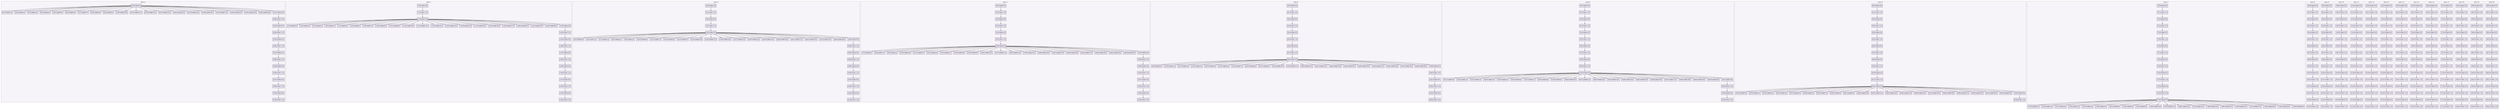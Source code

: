 digraph{node[shape=record style=filled colorscheme=purd9 fillcolor=2];subgraph cluster0{style=dashed;colorscheme=purd9;bgcolor=1;edge[arrowhead=empty];label=proc_0;0[label="0:0 0 misc 0 0"];1[label="0:1 0 send 1 0"];2[label="0:2 0 send 2 0"];3[label="0:3 0 send 3 0"];4[label="0:4 0 send 4 0"];5[label="0:5 0 send 5 0"];6[label="0:6 0 send 6 0"];7[label="0:7 0 send 7 0"];8[label="0:8 0 send 8 0"];9[label="0:9 0 send 9 0"];10[label="0:10 0 send 10 0"];11[label="0:11 0 send 11 0"];12[label="0:12 0 send 12 0"];13[label="0:13 0 send 13 0"];14[label="0:14 0 send 14 0"];15[label="0:15 0 send 15 0"];16[label="0:16 0 send 16 0"];17[label="0:17 0 send 17 0"];18[label="0:18 0 send 18 0"];19[label="0:19 0 send 19 0"];20[label="0:20 0 send 20 0"];21[label="0:21 0 misc 0 0"];22[label="0:22 0 recv -1 0"];23[label="0:23 0 misc 0 0"];24[label="0:24 0 recv -1 0"];25[label="0:25 0 misc 0 0"];26[label="0:26 0 recv -1 0"];27[label="0:27 0 misc 0 0"];28[label="0:28 0 recv -1 0"];29[label="0:29 0 misc 0 0"];30[label="0:30 0 recv -1 0"];31[label="0:31 0 misc 0 0"];32[label="0:32 0 recv -1 0"];33[label="0:33 0 misc 0 0"];34[label="0:34 0 recv -1 0"];0->1;0->2;0->3;0->4;0->5;0->6;0->7;0->8;0->9;0->10;0->11;0->12;0->13;0->14;0->15;0->16;0->17;0->18;0->19;0->20;0->21;21->22;22->23;23->24;24->25;25->26;26->27;27->28;28->29;29->30;30->31;31->32;32->33;33->34;}subgraph cluster1{style=dashed;colorscheme=purd9;bgcolor=1;edge[arrowhead=empty];label=proc_1;35[label="1:0 0 misc 0 0"];36[label="1:1 0 recv -1 0"];37[label="1:2 0 misc 0 0"];38[label="1:3 0 send 0 0"];39[label="1:4 0 send 2 0"];40[label="1:5 0 send 3 0"];41[label="1:6 0 send 4 0"];42[label="1:7 0 send 5 0"];43[label="1:8 0 send 6 0"];44[label="1:9 0 send 7 0"];45[label="1:10 0 send 8 0"];46[label="1:11 0 send 9 0"];47[label="1:12 0 send 10 0"];48[label="1:13 0 send 11 0"];49[label="1:14 0 send 12 0"];50[label="1:15 0 send 13 0"];51[label="1:16 0 send 14 0"];52[label="1:17 0 send 15 0"];53[label="1:18 0 send 16 0"];54[label="1:19 0 send 17 0"];55[label="1:20 0 send 18 0"];56[label="1:21 0 send 19 0"];57[label="1:22 0 send 20 0"];58[label="1:23 0 misc 0 0"];59[label="1:24 0 recv -1 0"];60[label="1:25 0 misc 0 0"];61[label="1:26 0 recv -1 0"];62[label="1:27 0 misc 0 0"];63[label="1:28 0 recv -1 0"];64[label="1:29 0 misc 0 0"];65[label="1:30 0 recv -1 0"];66[label="1:31 0 misc 0 0"];67[label="1:32 0 recv -1 0"];68[label="1:33 0 misc 0 0"];69[label="1:34 0 recv -1 0"];35->36;36->37;37->38;37->39;37->40;37->41;37->42;37->43;37->44;37->45;37->46;37->47;37->48;37->49;37->50;37->51;37->52;37->53;37->54;37->55;37->56;37->57;37->58;58->59;59->60;60->61;61->62;62->63;63->64;64->65;65->66;66->67;67->68;68->69;}subgraph cluster2{style=dashed;colorscheme=purd9;bgcolor=1;edge[arrowhead=empty];label=proc_2;70[label="2:0 0 misc 0 0"];71[label="2:1 0 recv -1 0"];72[label="2:2 0 misc 0 0"];73[label="2:3 0 recv -1 0"];74[label="2:4 0 misc 0 0"];75[label="2:5 0 send 0 0"];76[label="2:6 0 send 1 0"];77[label="2:7 0 send 3 0"];78[label="2:8 0 send 4 0"];79[label="2:9 0 send 5 0"];80[label="2:10 0 send 6 0"];81[label="2:11 0 send 7 0"];82[label="2:12 0 send 8 0"];83[label="2:13 0 send 9 0"];84[label="2:14 0 send 10 0"];85[label="2:15 0 send 11 0"];86[label="2:16 0 send 12 0"];87[label="2:17 0 send 13 0"];88[label="2:18 0 send 14 0"];89[label="2:19 0 send 15 0"];90[label="2:20 0 send 16 0"];91[label="2:21 0 send 17 0"];92[label="2:22 0 send 18 0"];93[label="2:23 0 send 19 0"];94[label="2:24 0 send 20 0"];95[label="2:25 0 misc 0 0"];96[label="2:26 0 recv -1 0"];97[label="2:27 0 misc 0 0"];98[label="2:28 0 recv -1 0"];99[label="2:29 0 misc 0 0"];100[label="2:30 0 recv -1 0"];101[label="2:31 0 misc 0 0"];102[label="2:32 0 recv -1 0"];103[label="2:33 0 misc 0 0"];104[label="2:34 0 recv -1 0"];70->71;71->72;72->73;73->74;74->75;74->76;74->77;74->78;74->79;74->80;74->81;74->82;74->83;74->84;74->85;74->86;74->87;74->88;74->89;74->90;74->91;74->92;74->93;74->94;74->95;95->96;96->97;97->98;98->99;99->100;100->101;101->102;102->103;103->104;}subgraph cluster3{style=dashed;colorscheme=purd9;bgcolor=1;edge[arrowhead=empty];label=proc_3;105[label="3:0 0 misc 0 0"];106[label="3:1 0 recv -1 0"];107[label="3:2 0 misc 0 0"];108[label="3:3 0 recv -1 0"];109[label="3:4 0 misc 0 0"];110[label="3:5 0 recv -1 0"];111[label="3:6 0 misc 0 0"];112[label="3:7 0 send 0 0"];113[label="3:8 0 send 1 0"];114[label="3:9 0 send 2 0"];115[label="3:10 0 send 4 0"];116[label="3:11 0 send 5 0"];117[label="3:12 0 send 6 0"];118[label="3:13 0 send 7 0"];119[label="3:14 0 send 8 0"];120[label="3:15 0 send 9 0"];121[label="3:16 0 send 10 0"];122[label="3:17 0 send 11 0"];123[label="3:18 0 send 12 0"];124[label="3:19 0 send 13 0"];125[label="3:20 0 send 14 0"];126[label="3:21 0 send 15 0"];127[label="3:22 0 send 16 0"];128[label="3:23 0 send 17 0"];129[label="3:24 0 send 18 0"];130[label="3:25 0 send 19 0"];131[label="3:26 0 send 20 0"];132[label="3:27 0 misc 0 0"];133[label="3:28 0 recv -1 0"];134[label="3:29 0 misc 0 0"];135[label="3:30 0 recv -1 0"];136[label="3:31 0 misc 0 0"];137[label="3:32 0 recv -1 0"];138[label="3:33 0 misc 0 0"];139[label="3:34 0 recv -1 0"];105->106;106->107;107->108;108->109;109->110;110->111;111->112;111->113;111->114;111->115;111->116;111->117;111->118;111->119;111->120;111->121;111->122;111->123;111->124;111->125;111->126;111->127;111->128;111->129;111->130;111->131;111->132;132->133;133->134;134->135;135->136;136->137;137->138;138->139;}subgraph cluster4{style=dashed;colorscheme=purd9;bgcolor=1;edge[arrowhead=empty];label=proc_4;140[label="4:0 0 misc 0 0"];141[label="4:1 0 recv -1 0"];142[label="4:2 0 misc 0 0"];143[label="4:3 0 recv -1 0"];144[label="4:4 0 misc 0 0"];145[label="4:5 0 recv -1 0"];146[label="4:6 0 misc 0 0"];147[label="4:7 0 recv -1 0"];148[label="4:8 0 misc 0 0"];149[label="4:9 0 send 0 0"];150[label="4:10 0 send 1 0"];151[label="4:11 0 send 2 0"];152[label="4:12 0 send 3 0"];153[label="4:13 0 send 5 0"];154[label="4:14 0 send 6 0"];155[label="4:15 0 send 7 0"];156[label="4:16 0 send 8 0"];157[label="4:17 0 send 9 0"];158[label="4:18 0 send 10 0"];159[label="4:19 0 send 11 0"];160[label="4:20 0 send 12 0"];161[label="4:21 0 send 13 0"];162[label="4:22 0 send 14 0"];163[label="4:23 0 send 15 0"];164[label="4:24 0 send 16 0"];165[label="4:25 0 send 17 0"];166[label="4:26 0 send 18 0"];167[label="4:27 0 send 19 0"];168[label="4:28 0 send 20 0"];169[label="4:29 0 misc 0 0"];170[label="4:30 0 recv -1 0"];171[label="4:31 0 misc 0 0"];172[label="4:32 0 recv -1 0"];173[label="4:33 0 misc 0 0"];174[label="4:34 0 recv -1 0"];140->141;141->142;142->143;143->144;144->145;145->146;146->147;147->148;148->149;148->150;148->151;148->152;148->153;148->154;148->155;148->156;148->157;148->158;148->159;148->160;148->161;148->162;148->163;148->164;148->165;148->166;148->167;148->168;148->169;169->170;170->171;171->172;172->173;173->174;}subgraph cluster5{style=dashed;colorscheme=purd9;bgcolor=1;edge[arrowhead=empty];label=proc_5;175[label="5:0 0 misc 0 0"];176[label="5:1 0 recv -1 0"];177[label="5:2 0 misc 0 0"];178[label="5:3 0 recv -1 0"];179[label="5:4 0 misc 0 0"];180[label="5:5 0 recv -1 0"];181[label="5:6 0 misc 0 0"];182[label="5:7 0 recv -1 0"];183[label="5:8 0 misc 0 0"];184[label="5:9 0 recv -1 0"];185[label="5:10 0 misc 0 0"];186[label="5:11 0 send 0 0"];187[label="5:12 0 send 1 0"];188[label="5:13 0 send 2 0"];189[label="5:14 0 send 3 0"];190[label="5:15 0 send 4 0"];191[label="5:16 0 send 6 0"];192[label="5:17 0 send 7 0"];193[label="5:18 0 send 8 0"];194[label="5:19 0 send 9 0"];195[label="5:20 0 send 10 0"];196[label="5:21 0 send 11 0"];197[label="5:22 0 send 12 0"];198[label="5:23 0 send 13 0"];199[label="5:24 0 send 14 0"];200[label="5:25 0 send 15 0"];201[label="5:26 0 send 16 0"];202[label="5:27 0 send 17 0"];203[label="5:28 0 send 18 0"];204[label="5:29 0 send 19 0"];205[label="5:30 0 send 20 0"];206[label="5:31 0 misc 0 0"];207[label="5:32 0 recv -1 0"];208[label="5:33 0 misc 0 0"];209[label="5:34 0 recv -1 0"];175->176;176->177;177->178;178->179;179->180;180->181;181->182;182->183;183->184;184->185;185->186;185->187;185->188;185->189;185->190;185->191;185->192;185->193;185->194;185->195;185->196;185->197;185->198;185->199;185->200;185->201;185->202;185->203;185->204;185->205;185->206;206->207;207->208;208->209;}subgraph cluster6{style=dashed;colorscheme=purd9;bgcolor=1;edge[arrowhead=empty];label=proc_6;210[label="6:0 0 misc 0 0"];211[label="6:1 0 recv -1 0"];212[label="6:2 0 misc 0 0"];213[label="6:3 0 recv -1 0"];214[label="6:4 0 misc 0 0"];215[label="6:5 0 recv -1 0"];216[label="6:6 0 misc 0 0"];217[label="6:7 0 recv -1 0"];218[label="6:8 0 misc 0 0"];219[label="6:9 0 recv -1 0"];220[label="6:10 0 misc 0 0"];221[label="6:11 0 recv -1 0"];222[label="6:12 0 misc 0 0"];223[label="6:13 0 send 0 0"];224[label="6:14 0 send 1 0"];225[label="6:15 0 send 2 0"];226[label="6:16 0 send 3 0"];227[label="6:17 0 send 4 0"];228[label="6:18 0 send 5 0"];229[label="6:19 0 send 7 0"];230[label="6:20 0 send 8 0"];231[label="6:21 0 send 9 0"];232[label="6:22 0 send 10 0"];233[label="6:23 0 send 11 0"];234[label="6:24 0 send 12 0"];235[label="6:25 0 send 13 0"];236[label="6:26 0 send 14 0"];237[label="6:27 0 send 15 0"];238[label="6:28 0 send 16 0"];239[label="6:29 0 send 17 0"];240[label="6:30 0 send 18 0"];241[label="6:31 0 send 19 0"];242[label="6:32 0 send 20 0"];243[label="6:33 0 misc 0 0"];244[label="6:34 0 recv -1 0"];210->211;211->212;212->213;213->214;214->215;215->216;216->217;217->218;218->219;219->220;220->221;221->222;222->223;222->224;222->225;222->226;222->227;222->228;222->229;222->230;222->231;222->232;222->233;222->234;222->235;222->236;222->237;222->238;222->239;222->240;222->241;222->242;222->243;243->244;}subgraph cluster7{style=dashed;colorscheme=purd9;bgcolor=1;edge[arrowhead=empty];label=proc_7;245[label="7:0 0 misc 0 0"];246[label="7:1 0 recv -1 0"];247[label="7:2 0 misc 0 0"];248[label="7:3 0 recv -1 0"];249[label="7:4 0 misc 0 0"];250[label="7:5 0 recv -1 0"];251[label="7:6 0 misc 0 0"];252[label="7:7 0 recv -1 0"];253[label="7:8 0 misc 0 0"];254[label="7:9 0 recv -1 0"];255[label="7:10 0 misc 0 0"];256[label="7:11 0 recv -1 0"];257[label="7:12 0 misc 0 0"];258[label="7:13 0 recv -1 0"];259[label="7:14 0 misc 0 0"];260[label="7:15 0 send 0 0"];261[label="7:16 0 send 1 0"];262[label="7:17 0 send 2 0"];263[label="7:18 0 send 3 0"];264[label="7:19 0 send 4 0"];265[label="7:20 0 send 5 0"];266[label="7:21 0 send 6 0"];267[label="7:22 0 send 8 0"];268[label="7:23 0 send 9 0"];269[label="7:24 0 send 10 0"];270[label="7:25 0 send 11 0"];271[label="7:26 0 send 12 0"];272[label="7:27 0 send 13 0"];273[label="7:28 0 send 14 0"];274[label="7:29 0 send 15 0"];275[label="7:30 0 send 16 0"];276[label="7:31 0 send 17 0"];277[label="7:32 0 send 18 0"];278[label="7:33 0 send 19 0"];279[label="7:34 0 send 20 0"];245->246;246->247;247->248;248->249;249->250;250->251;251->252;252->253;253->254;254->255;255->256;256->257;257->258;258->259;259->260;259->261;259->262;259->263;259->264;259->265;259->266;259->267;259->268;259->269;259->270;259->271;259->272;259->273;259->274;259->275;259->276;259->277;259->278;259->279;}subgraph cluster8{style=dashed;colorscheme=purd9;bgcolor=1;edge[arrowhead=empty];label=proc_8;280[label="8:0 0 misc 0 0"];281[label="8:1 0 recv -1 0"];282[label="8:2 0 misc 0 0"];283[label="8:3 0 recv -1 0"];284[label="8:4 0 misc 0 0"];285[label="8:5 0 recv -1 0"];286[label="8:6 0 misc 0 0"];287[label="8:7 0 recv -1 0"];288[label="8:8 0 misc 0 0"];289[label="8:9 0 recv -1 0"];290[label="8:10 0 misc 0 0"];291[label="8:11 0 recv -1 0"];292[label="8:12 0 misc 0 0"];293[label="8:13 0 recv -1 0"];294[label="8:14 0 misc 0 0"];295[label="8:15 0 recv -1 0"];280->281;281->282;282->283;283->284;284->285;285->286;286->287;287->288;288->289;289->290;290->291;291->292;292->293;293->294;294->295;}subgraph cluster9{style=dashed;colorscheme=purd9;bgcolor=1;edge[arrowhead=empty];label=proc_9;296[label="9:0 0 misc 0 0"];297[label="9:1 0 recv -1 0"];298[label="9:2 0 misc 0 0"];299[label="9:3 0 recv -1 0"];300[label="9:4 0 misc 0 0"];301[label="9:5 0 recv -1 0"];302[label="9:6 0 misc 0 0"];303[label="9:7 0 recv -1 0"];304[label="9:8 0 misc 0 0"];305[label="9:9 0 recv -1 0"];306[label="9:10 0 misc 0 0"];307[label="9:11 0 recv -1 0"];308[label="9:12 0 misc 0 0"];309[label="9:13 0 recv -1 0"];310[label="9:14 0 misc 0 0"];311[label="9:15 0 recv -1 0"];296->297;297->298;298->299;299->300;300->301;301->302;302->303;303->304;304->305;305->306;306->307;307->308;308->309;309->310;310->311;}subgraph cluster10{style=dashed;colorscheme=purd9;bgcolor=1;edge[arrowhead=empty];label=proc_10;312[label="10:0 0 misc 0 0"];313[label="10:1 0 recv -1 0"];314[label="10:2 0 misc 0 0"];315[label="10:3 0 recv -1 0"];316[label="10:4 0 misc 0 0"];317[label="10:5 0 recv -1 0"];318[label="10:6 0 misc 0 0"];319[label="10:7 0 recv -1 0"];320[label="10:8 0 misc 0 0"];321[label="10:9 0 recv -1 0"];322[label="10:10 0 misc 0 0"];323[label="10:11 0 recv -1 0"];324[label="10:12 0 misc 0 0"];325[label="10:13 0 recv -1 0"];326[label="10:14 0 misc 0 0"];327[label="10:15 0 recv -1 0"];312->313;313->314;314->315;315->316;316->317;317->318;318->319;319->320;320->321;321->322;322->323;323->324;324->325;325->326;326->327;}subgraph cluster11{style=dashed;colorscheme=purd9;bgcolor=1;edge[arrowhead=empty];label=proc_11;328[label="11:0 0 misc 0 0"];329[label="11:1 0 recv -1 0"];330[label="11:2 0 misc 0 0"];331[label="11:3 0 recv -1 0"];332[label="11:4 0 misc 0 0"];333[label="11:5 0 recv -1 0"];334[label="11:6 0 misc 0 0"];335[label="11:7 0 recv -1 0"];336[label="11:8 0 misc 0 0"];337[label="11:9 0 recv -1 0"];338[label="11:10 0 misc 0 0"];339[label="11:11 0 recv -1 0"];340[label="11:12 0 misc 0 0"];341[label="11:13 0 recv -1 0"];342[label="11:14 0 misc 0 0"];343[label="11:15 0 recv -1 0"];328->329;329->330;330->331;331->332;332->333;333->334;334->335;335->336;336->337;337->338;338->339;339->340;340->341;341->342;342->343;}subgraph cluster12{style=dashed;colorscheme=purd9;bgcolor=1;edge[arrowhead=empty];label=proc_12;344[label="12:0 0 misc 0 0"];345[label="12:1 0 recv -1 0"];346[label="12:2 0 misc 0 0"];347[label="12:3 0 recv -1 0"];348[label="12:4 0 misc 0 0"];349[label="12:5 0 recv -1 0"];350[label="12:6 0 misc 0 0"];351[label="12:7 0 recv -1 0"];352[label="12:8 0 misc 0 0"];353[label="12:9 0 recv -1 0"];354[label="12:10 0 misc 0 0"];355[label="12:11 0 recv -1 0"];356[label="12:12 0 misc 0 0"];357[label="12:13 0 recv -1 0"];358[label="12:14 0 misc 0 0"];359[label="12:15 0 recv -1 0"];344->345;345->346;346->347;347->348;348->349;349->350;350->351;351->352;352->353;353->354;354->355;355->356;356->357;357->358;358->359;}subgraph cluster13{style=dashed;colorscheme=purd9;bgcolor=1;edge[arrowhead=empty];label=proc_13;360[label="13:0 0 misc 0 0"];361[label="13:1 0 recv -1 0"];362[label="13:2 0 misc 0 0"];363[label="13:3 0 recv -1 0"];364[label="13:4 0 misc 0 0"];365[label="13:5 0 recv -1 0"];366[label="13:6 0 misc 0 0"];367[label="13:7 0 recv -1 0"];368[label="13:8 0 misc 0 0"];369[label="13:9 0 recv -1 0"];370[label="13:10 0 misc 0 0"];371[label="13:11 0 recv -1 0"];372[label="13:12 0 misc 0 0"];373[label="13:13 0 recv -1 0"];374[label="13:14 0 misc 0 0"];375[label="13:15 0 recv -1 0"];360->361;361->362;362->363;363->364;364->365;365->366;366->367;367->368;368->369;369->370;370->371;371->372;372->373;373->374;374->375;}subgraph cluster14{style=dashed;colorscheme=purd9;bgcolor=1;edge[arrowhead=empty];label=proc_14;376[label="14:0 0 misc 0 0"];377[label="14:1 0 recv -1 0"];378[label="14:2 0 misc 0 0"];379[label="14:3 0 recv -1 0"];380[label="14:4 0 misc 0 0"];381[label="14:5 0 recv -1 0"];382[label="14:6 0 misc 0 0"];383[label="14:7 0 recv -1 0"];384[label="14:8 0 misc 0 0"];385[label="14:9 0 recv -1 0"];386[label="14:10 0 misc 0 0"];387[label="14:11 0 recv -1 0"];388[label="14:12 0 misc 0 0"];389[label="14:13 0 recv -1 0"];390[label="14:14 0 misc 0 0"];391[label="14:15 0 recv -1 0"];376->377;377->378;378->379;379->380;380->381;381->382;382->383;383->384;384->385;385->386;386->387;387->388;388->389;389->390;390->391;}subgraph cluster15{style=dashed;colorscheme=purd9;bgcolor=1;edge[arrowhead=empty];label=proc_15;392[label="15:0 0 misc 0 0"];393[label="15:1 0 recv -1 0"];394[label="15:2 0 misc 0 0"];395[label="15:3 0 recv -1 0"];396[label="15:4 0 misc 0 0"];397[label="15:5 0 recv -1 0"];398[label="15:6 0 misc 0 0"];399[label="15:7 0 recv -1 0"];400[label="15:8 0 misc 0 0"];401[label="15:9 0 recv -1 0"];402[label="15:10 0 misc 0 0"];403[label="15:11 0 recv -1 0"];404[label="15:12 0 misc 0 0"];405[label="15:13 0 recv -1 0"];406[label="15:14 0 misc 0 0"];407[label="15:15 0 recv -1 0"];392->393;393->394;394->395;395->396;396->397;397->398;398->399;399->400;400->401;401->402;402->403;403->404;404->405;405->406;406->407;}subgraph cluster16{style=dashed;colorscheme=purd9;bgcolor=1;edge[arrowhead=empty];label=proc_16;408[label="16:0 0 misc 0 0"];409[label="16:1 0 recv -1 0"];410[label="16:2 0 misc 0 0"];411[label="16:3 0 recv -1 0"];412[label="16:4 0 misc 0 0"];413[label="16:5 0 recv -1 0"];414[label="16:6 0 misc 0 0"];415[label="16:7 0 recv -1 0"];416[label="16:8 0 misc 0 0"];417[label="16:9 0 recv -1 0"];418[label="16:10 0 misc 0 0"];419[label="16:11 0 recv -1 0"];420[label="16:12 0 misc 0 0"];421[label="16:13 0 recv -1 0"];422[label="16:14 0 misc 0 0"];423[label="16:15 0 recv -1 0"];408->409;409->410;410->411;411->412;412->413;413->414;414->415;415->416;416->417;417->418;418->419;419->420;420->421;421->422;422->423;}subgraph cluster17{style=dashed;colorscheme=purd9;bgcolor=1;edge[arrowhead=empty];label=proc_17;424[label="17:0 0 misc 0 0"];425[label="17:1 0 recv -1 0"];426[label="17:2 0 misc 0 0"];427[label="17:3 0 recv -1 0"];428[label="17:4 0 misc 0 0"];429[label="17:5 0 recv -1 0"];430[label="17:6 0 misc 0 0"];431[label="17:7 0 recv -1 0"];432[label="17:8 0 misc 0 0"];433[label="17:9 0 recv -1 0"];434[label="17:10 0 misc 0 0"];435[label="17:11 0 recv -1 0"];436[label="17:12 0 misc 0 0"];437[label="17:13 0 recv -1 0"];438[label="17:14 0 misc 0 0"];439[label="17:15 0 recv -1 0"];424->425;425->426;426->427;427->428;428->429;429->430;430->431;431->432;432->433;433->434;434->435;435->436;436->437;437->438;438->439;}subgraph cluster18{style=dashed;colorscheme=purd9;bgcolor=1;edge[arrowhead=empty];label=proc_18;440[label="18:0 0 misc 0 0"];441[label="18:1 0 recv -1 0"];442[label="18:2 0 misc 0 0"];443[label="18:3 0 recv -1 0"];444[label="18:4 0 misc 0 0"];445[label="18:5 0 recv -1 0"];446[label="18:6 0 misc 0 0"];447[label="18:7 0 recv -1 0"];448[label="18:8 0 misc 0 0"];449[label="18:9 0 recv -1 0"];450[label="18:10 0 misc 0 0"];451[label="18:11 0 recv -1 0"];452[label="18:12 0 misc 0 0"];453[label="18:13 0 recv -1 0"];454[label="18:14 0 misc 0 0"];455[label="18:15 0 recv -1 0"];440->441;441->442;442->443;443->444;444->445;445->446;446->447;447->448;448->449;449->450;450->451;451->452;452->453;453->454;454->455;}subgraph cluster19{style=dashed;colorscheme=purd9;bgcolor=1;edge[arrowhead=empty];label=proc_19;456[label="19:0 0 misc 0 0"];457[label="19:1 0 recv -1 0"];458[label="19:2 0 misc 0 0"];459[label="19:3 0 recv -1 0"];460[label="19:4 0 misc 0 0"];461[label="19:5 0 recv -1 0"];462[label="19:6 0 misc 0 0"];463[label="19:7 0 recv -1 0"];464[label="19:8 0 misc 0 0"];465[label="19:9 0 recv -1 0"];466[label="19:10 0 misc 0 0"];467[label="19:11 0 recv -1 0"];468[label="19:12 0 misc 0 0"];469[label="19:13 0 recv -1 0"];470[label="19:14 0 misc 0 0"];471[label="19:15 0 recv -1 0"];456->457;457->458;458->459;459->460;460->461;461->462;462->463;463->464;464->465;465->466;466->467;467->468;468->469;469->470;470->471;}subgraph cluster20{style=dashed;colorscheme=purd9;bgcolor=1;edge[arrowhead=empty];label=proc_20;472[label="20:0 0 misc 0 0"];473[label="20:1 0 recv -1 0"];474[label="20:2 0 misc 0 0"];475[label="20:3 0 recv -1 0"];476[label="20:4 0 misc 0 0"];477[label="20:5 0 recv -1 0"];478[label="20:6 0 misc 0 0"];479[label="20:7 0 recv -1 0"];480[label="20:8 0 misc 0 0"];481[label="20:9 0 recv -1 0"];482[label="20:10 0 misc 0 0"];483[label="20:11 0 recv -1 0"];484[label="20:12 0 misc 0 0"];485[label="20:13 0 recv -1 0"];486[label="20:14 0 misc 0 0"];487[label="20:15 0 recv -1 0"];472->473;473->474;474->475;475->476;476->477;477->478;478->479;479->480;480->481;481->482;482->483;483->484;484->485;485->486;486->487;}}